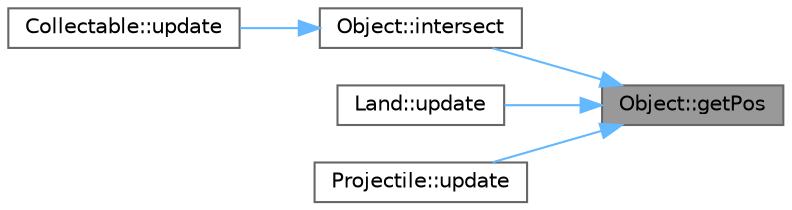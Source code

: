 digraph "Object::getPos"
{
 // LATEX_PDF_SIZE
  bgcolor="transparent";
  edge [fontname=Helvetica,fontsize=10,labelfontname=Helvetica,labelfontsize=10];
  node [fontname=Helvetica,fontsize=10,shape=box,height=0.2,width=0.4];
  rankdir="RL";
  Node1 [id="Node000001",label="Object::getPos",height=0.2,width=0.4,color="gray40", fillcolor="grey60", style="filled", fontcolor="black",tooltip=" "];
  Node1 -> Node2 [id="edge5_Node000001_Node000002",dir="back",color="steelblue1",style="solid",tooltip=" "];
  Node2 [id="Node000002",label="Object::intersect",height=0.2,width=0.4,color="grey40", fillcolor="white", style="filled",URL="$class_object.html#a86dd0f591da2c8a08b1778c35ce879d2",tooltip=" "];
  Node2 -> Node3 [id="edge6_Node000002_Node000003",dir="back",color="steelblue1",style="solid",tooltip=" "];
  Node3 [id="Node000003",label="Collectable::update",height=0.2,width=0.4,color="grey40", fillcolor="white", style="filled",URL="$class_collectable.html#a280f999b32e6801cc03e68f4b2ac39f7",tooltip=" "];
  Node1 -> Node4 [id="edge7_Node000001_Node000004",dir="back",color="steelblue1",style="solid",tooltip=" "];
  Node4 [id="Node000004",label="Land::update",height=0.2,width=0.4,color="grey40", fillcolor="white", style="filled",URL="$class_land.html#a82f318af9a42680b029b77966ad79459",tooltip=" "];
  Node1 -> Node5 [id="edge8_Node000001_Node000005",dir="back",color="steelblue1",style="solid",tooltip=" "];
  Node5 [id="Node000005",label="Projectile::update",height=0.2,width=0.4,color="grey40", fillcolor="white", style="filled",URL="$class_projectile.html#aac5408bf2c265be01e3b1828dbf87d95",tooltip=" "];
}
